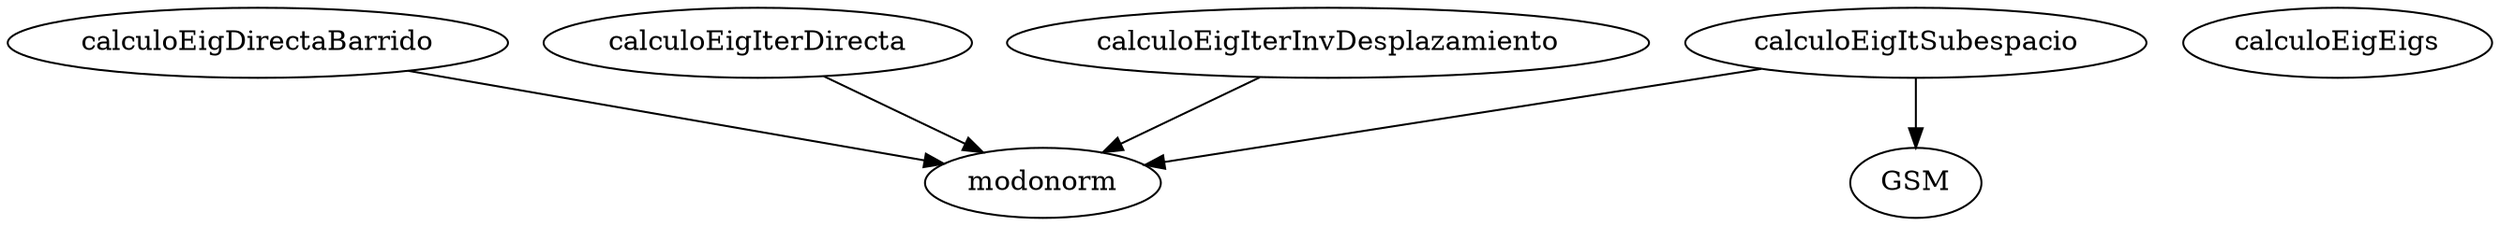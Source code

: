 /* Created by mdot for Matlab */
digraph m2html {
  calculoEigDirectaBarrido -> modonorm;
  calculoEigItSubespacio -> GSM;
  calculoEigItSubespacio -> modonorm;
  calculoEigIterDirecta -> modonorm;
  calculoEigIterInvDesplazamiento -> modonorm;

  GSM [URL="GSM.html"];
  calculoEigDirectaBarrido [URL="calculoEigDirectaBarrido.html"];
  calculoEigEigs [URL="calculoEigEigs.html"];
  calculoEigItSubespacio [URL="calculoEigItSubespacio.html"];
  calculoEigIterDirecta [URL="calculoEigIterDirecta.html"];
  calculoEigIterInvDesplazamiento [URL="calculoEigIterInvDesplazamiento.html"];
  modonorm [URL="modonorm.html"];
}